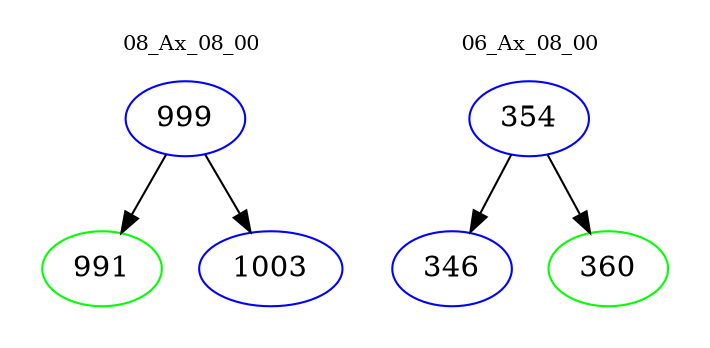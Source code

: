 digraph{
subgraph cluster_0 {
color = white
label = "08_Ax_08_00";
fontsize=10;
T0_999 [label="999", color="blue"]
T0_999 -> T0_991 [color="black"]
T0_991 [label="991", color="green"]
T0_999 -> T0_1003 [color="black"]
T0_1003 [label="1003", color="blue"]
}
subgraph cluster_1 {
color = white
label = "06_Ax_08_00";
fontsize=10;
T1_354 [label="354", color="blue"]
T1_354 -> T1_346 [color="black"]
T1_346 [label="346", color="blue"]
T1_354 -> T1_360 [color="black"]
T1_360 [label="360", color="green"]
}
}
